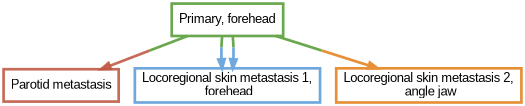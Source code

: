 digraph  {
dpi=600;size=3.5;
"Primary, forehead" [color="#6aa84f", fillcolor=white, fontname=Arial, penwidth="3.0", shape=box];
"Parotid metastasis" [color="#be5742e1", fillcolor=white, fontname=Arial, penwidth="3.0", shape=box];
"Locoregional skin metastasis 1,\n forehead" [color="#6fa8dc", fillcolor=white, fontname=Arial, penwidth="3.0", shape=box];
"Locoregional skin metastasis 2,\n angle jaw" [color="#e69138", fillcolor=white, fontname=Arial, penwidth="3.0", shape=box];
"Primary, forehead" -> "Parotid metastasis"  [color="#6aa84f;0.5:#be5742e1", key=0, penwidth=3];
"Primary, forehead" -> "Locoregional skin metastasis 1,\n forehead"  [color="#6aa84f;0.5:#6fa8dc", key=0, penwidth=3];
"Primary, forehead" -> "Locoregional skin metastasis 1,\n forehead"  [color="#6aa84f;0.5:#6fa8dc", key=1, penwidth=3];
"Primary, forehead" -> "Locoregional skin metastasis 2,\n angle jaw"  [color="#6aa84f;0.5:#e69138", key=0, penwidth=3];
}
